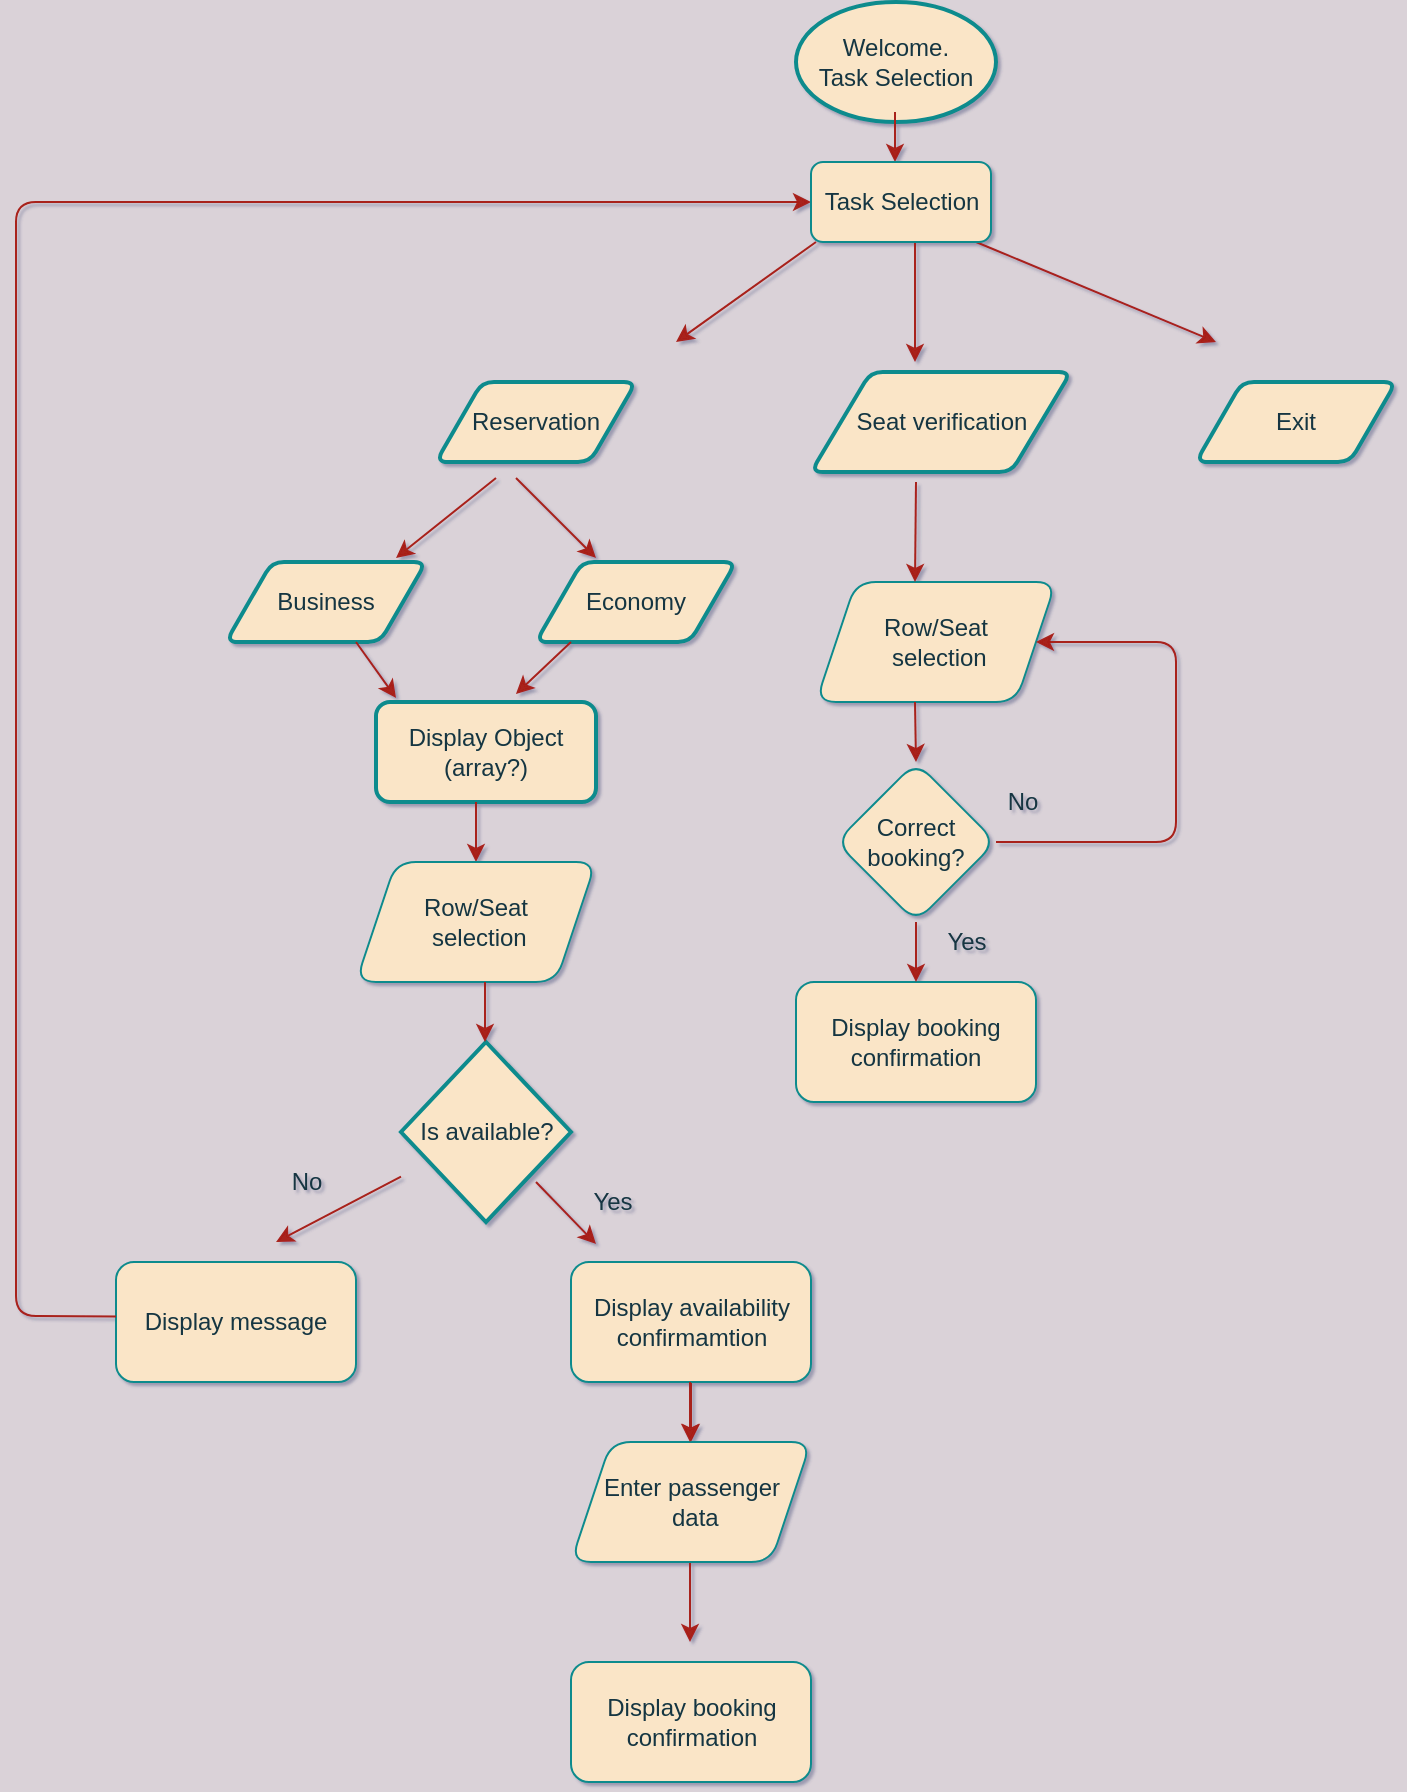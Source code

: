 <mxfile version="14.5.1" type="device"><diagram id="C5RBs43oDa-KdzZeNtuy" name="Page-1"><mxGraphModel dx="1086" dy="1549" grid="1" gridSize="11" guides="1" tooltips="1" connect="1" arrows="1" fold="1" page="1" pageScale="1" pageWidth="827" pageHeight="583" background="#DAD2D8" math="0" shadow="1"><root><mxCell id="WIyWlLk6GJQsqaUBKTNV-0"/><mxCell id="WIyWlLk6GJQsqaUBKTNV-1" parent="WIyWlLk6GJQsqaUBKTNV-0"/><mxCell id="gYbqhWF7YCpDFcE_-g-O-3" value="Welcome.&lt;br&gt;Task Selection" style="strokeWidth=2;html=1;shape=mxgraph.flowchart.start_1;whiteSpace=wrap;rounded=1;fillColor=#FAE5C7;strokeColor=#0F8B8D;fontColor=#143642;" parent="WIyWlLk6GJQsqaUBKTNV-1" vertex="1"><mxGeometry x="500" y="-30" width="100" height="60" as="geometry"/></mxCell><mxCell id="gYbqhWF7YCpDFcE_-g-O-5" value="" style="endArrow=classic;html=1;exitX=1;exitY=0.5;exitDx=0;exitDy=0;exitPerimeter=0;labelBackgroundColor=#DAD2D8;strokeColor=#A8201A;fontColor=#143642;" parent="WIyWlLk6GJQsqaUBKTNV-1" edge="1"><mxGeometry width="50" height="50" relative="1" as="geometry"><mxPoint x="510" y="90" as="sourcePoint"/><mxPoint x="440" y="140" as="targetPoint"/></mxGeometry></mxCell><mxCell id="gYbqhWF7YCpDFcE_-g-O-6" value="Exit" style="shape=parallelogram;html=1;strokeWidth=2;perimeter=parallelogramPerimeter;whiteSpace=wrap;arcSize=12;size=0.23;rounded=1;fillColor=#FAE5C7;strokeColor=#0F8B8D;fontColor=#143642;" parent="WIyWlLk6GJQsqaUBKTNV-1" vertex="1"><mxGeometry x="700" y="160" width="100" height="40" as="geometry"/></mxCell><mxCell id="gYbqhWF7YCpDFcE_-g-O-9" value="Display Object (array?)" style="whiteSpace=wrap;html=1;absoluteArcSize=1;arcSize=14;strokeWidth=2;rounded=1;fillColor=#FAE5C7;strokeColor=#0F8B8D;fontColor=#143642;" parent="WIyWlLk6GJQsqaUBKTNV-1" vertex="1"><mxGeometry x="290" y="320" width="110" height="50" as="geometry"/></mxCell><mxCell id="gYbqhWF7YCpDFcE_-g-O-11" value="" style="endArrow=classic;html=1;exitX=1;exitY=0.5;exitDx=0;exitDy=0;exitPerimeter=0;labelBackgroundColor=#DAD2D8;strokeColor=#A8201A;fontColor=#143642;" parent="WIyWlLk6GJQsqaUBKTNV-1" edge="1"><mxGeometry width="50" height="50" relative="1" as="geometry"><mxPoint x="559.5" y="90" as="sourcePoint"/><mxPoint x="559.5" y="150" as="targetPoint"/></mxGeometry></mxCell><mxCell id="gYbqhWF7YCpDFcE_-g-O-12" value="" style="endArrow=classic;html=1;labelBackgroundColor=#DAD2D8;strokeColor=#A8201A;fontColor=#143642;" parent="WIyWlLk6GJQsqaUBKTNV-1" edge="1"><mxGeometry width="50" height="50" relative="1" as="geometry"><mxPoint x="590" y="90" as="sourcePoint"/><mxPoint x="710" y="140" as="targetPoint"/></mxGeometry></mxCell><mxCell id="gYbqhWF7YCpDFcE_-g-O-13" value="" style="endArrow=classic;html=1;labelBackgroundColor=#DAD2D8;strokeColor=#A8201A;fontColor=#143642;" parent="WIyWlLk6GJQsqaUBKTNV-1" edge="1" source="FVni--Yn3H4rPxjHeRAa-11"><mxGeometry width="50" height="50" relative="1" as="geometry"><mxPoint x="270" y="570" as="sourcePoint"/><mxPoint x="240" y="590" as="targetPoint"/></mxGeometry></mxCell><mxCell id="FVni--Yn3H4rPxjHeRAa-0" value="Seat verification" style="shape=parallelogram;html=1;strokeWidth=2;perimeter=parallelogramPerimeter;whiteSpace=wrap;arcSize=12;size=0.23;rounded=1;fillColor=#FAE5C7;strokeColor=#0F8B8D;fontColor=#143642;" vertex="1" parent="WIyWlLk6GJQsqaUBKTNV-1"><mxGeometry x="507.5" y="155" width="130" height="50" as="geometry"/></mxCell><mxCell id="FVni--Yn3H4rPxjHeRAa-1" value="Reservation" style="shape=parallelogram;html=1;strokeWidth=2;perimeter=parallelogramPerimeter;whiteSpace=wrap;arcSize=12;size=0.23;rounded=1;fillColor=#FAE5C7;strokeColor=#0F8B8D;fontColor=#143642;" vertex="1" parent="WIyWlLk6GJQsqaUBKTNV-1"><mxGeometry x="320" y="160" width="100" height="40" as="geometry"/></mxCell><mxCell id="FVni--Yn3H4rPxjHeRAa-2" value="" style="endArrow=classic;html=1;exitX=1;exitY=0.5;exitDx=0;exitDy=0;exitPerimeter=0;labelBackgroundColor=#DAD2D8;strokeColor=#A8201A;fontColor=#143642;" edge="1" parent="WIyWlLk6GJQsqaUBKTNV-1"><mxGeometry width="50" height="50" relative="1" as="geometry"><mxPoint x="549.5" y="25" as="sourcePoint"/><mxPoint x="549.5" y="50" as="targetPoint"/></mxGeometry></mxCell><mxCell id="FVni--Yn3H4rPxjHeRAa-3" value="" style="endArrow=classic;html=1;exitX=1;exitY=0.5;exitDx=0;exitDy=0;exitPerimeter=0;labelBackgroundColor=#DAD2D8;strokeColor=#A8201A;fontColor=#143642;" edge="1" parent="WIyWlLk6GJQsqaUBKTNV-1"><mxGeometry width="50" height="50" relative="1" as="geometry"><mxPoint x="370" y="560" as="sourcePoint"/><mxPoint x="400" y="591" as="targetPoint"/></mxGeometry></mxCell><mxCell id="FVni--Yn3H4rPxjHeRAa-4" value="" style="endArrow=classic;html=1;exitX=1;exitY=0.5;exitDx=0;exitDy=0;exitPerimeter=0;entryX=0.85;entryY=0;entryDx=0;entryDy=0;entryPerimeter=0;labelBackgroundColor=#DAD2D8;strokeColor=#A8201A;fontColor=#143642;" edge="1" parent="WIyWlLk6GJQsqaUBKTNV-1"><mxGeometry width="50" height="50" relative="1" as="geometry"><mxPoint x="350" y="208" as="sourcePoint"/><mxPoint x="300" y="248" as="targetPoint"/></mxGeometry></mxCell><mxCell id="FVni--Yn3H4rPxjHeRAa-5" value="" style="endArrow=classic;html=1;exitX=1;exitY=0.5;exitDx=0;exitDy=0;exitPerimeter=0;labelBackgroundColor=#DAD2D8;strokeColor=#A8201A;fontColor=#143642;" edge="1" parent="WIyWlLk6GJQsqaUBKTNV-1"><mxGeometry width="50" height="50" relative="1" as="geometry"><mxPoint x="360" y="208" as="sourcePoint"/><mxPoint x="400" y="248" as="targetPoint"/></mxGeometry></mxCell><mxCell id="FVni--Yn3H4rPxjHeRAa-6" value="" style="endArrow=classic;html=1;exitX=1;exitY=0.5;exitDx=0;exitDy=0;exitPerimeter=0;labelBackgroundColor=#DAD2D8;strokeColor=#A8201A;fontColor=#143642;" edge="1" parent="WIyWlLk6GJQsqaUBKTNV-1" target="FVni--Yn3H4rPxjHeRAa-9"><mxGeometry width="50" height="50" relative="1" as="geometry"><mxPoint x="340" y="370" as="sourcePoint"/><mxPoint x="340" y="430" as="targetPoint"/></mxGeometry></mxCell><mxCell id="FVni--Yn3H4rPxjHeRAa-7" value="Economy" style="shape=parallelogram;html=1;strokeWidth=2;perimeter=parallelogramPerimeter;whiteSpace=wrap;arcSize=12;size=0.23;rounded=1;fillColor=#FAE5C7;strokeColor=#0F8B8D;fontColor=#143642;" vertex="1" parent="WIyWlLk6GJQsqaUBKTNV-1"><mxGeometry x="370" y="250" width="100" height="40" as="geometry"/></mxCell><mxCell id="FVni--Yn3H4rPxjHeRAa-8" value="Business" style="shape=parallelogram;html=1;strokeWidth=2;perimeter=parallelogramPerimeter;whiteSpace=wrap;arcSize=12;size=0.23;rounded=1;fillColor=#FAE5C7;strokeColor=#0F8B8D;fontColor=#143642;" vertex="1" parent="WIyWlLk6GJQsqaUBKTNV-1"><mxGeometry x="215" y="250" width="100" height="40" as="geometry"/></mxCell><mxCell id="FVni--Yn3H4rPxjHeRAa-9" value="Row/Seat&lt;br&gt;&amp;nbsp;selection&lt;br&gt;" style="shape=parallelogram;perimeter=parallelogramPerimeter;whiteSpace=wrap;html=1;fixedSize=1;rounded=1;fillColor=#FAE5C7;strokeColor=#0F8B8D;fontColor=#143642;" vertex="1" parent="WIyWlLk6GJQsqaUBKTNV-1"><mxGeometry x="280" y="400" width="120" height="60" as="geometry"/></mxCell><mxCell id="FVni--Yn3H4rPxjHeRAa-11" value="Is available?" style="strokeWidth=2;html=1;shape=mxgraph.flowchart.decision;whiteSpace=wrap;rounded=1;fillColor=#FAE5C7;strokeColor=#0F8B8D;fontColor=#143642;" vertex="1" parent="WIyWlLk6GJQsqaUBKTNV-1"><mxGeometry x="302.5" y="490" width="85" height="90" as="geometry"/></mxCell><mxCell id="FVni--Yn3H4rPxjHeRAa-12" value="Display message" style="whiteSpace=wrap;html=1;rounded=1;fillColor=#FAE5C7;strokeColor=#0F8B8D;fontColor=#143642;" vertex="1" parent="WIyWlLk6GJQsqaUBKTNV-1"><mxGeometry x="160" y="600" width="120" height="60" as="geometry"/></mxCell><mxCell id="FVni--Yn3H4rPxjHeRAa-28" value="" style="edgeStyle=orthogonalEdgeStyle;orthogonalLoop=1;jettySize=auto;html=1;labelBackgroundColor=#DAD2D8;strokeColor=#A8201A;fontColor=#143642;" edge="1" parent="WIyWlLk6GJQsqaUBKTNV-1" source="FVni--Yn3H4rPxjHeRAa-13" target="FVni--Yn3H4rPxjHeRAa-25"><mxGeometry relative="1" as="geometry"/></mxCell><mxCell id="FVni--Yn3H4rPxjHeRAa-13" value="Display availability confirmamtion" style="whiteSpace=wrap;html=1;rounded=1;fillColor=#FAE5C7;strokeColor=#0F8B8D;fontColor=#143642;" vertex="1" parent="WIyWlLk6GJQsqaUBKTNV-1"><mxGeometry x="387.5" y="600" width="120" height="60" as="geometry"/></mxCell><mxCell id="FVni--Yn3H4rPxjHeRAa-14" value="No" style="text;html=1;align=center;verticalAlign=middle;resizable=0;points=[];autosize=1;rounded=1;fontColor=#143642;" vertex="1" parent="WIyWlLk6GJQsqaUBKTNV-1"><mxGeometry x="240" y="550" width="30" height="20" as="geometry"/></mxCell><mxCell id="FVni--Yn3H4rPxjHeRAa-15" value="Yes" style="text;html=1;align=center;verticalAlign=middle;resizable=0;points=[];autosize=1;rounded=1;fontColor=#143642;" vertex="1" parent="WIyWlLk6GJQsqaUBKTNV-1"><mxGeometry x="387.5" y="560" width="40" height="20" as="geometry"/></mxCell><mxCell id="FVni--Yn3H4rPxjHeRAa-18" value="" style="endArrow=classic;html=1;labelBackgroundColor=#DAD2D8;strokeColor=#A8201A;fontColor=#143642;" edge="1" parent="WIyWlLk6GJQsqaUBKTNV-1"><mxGeometry width="50" height="50" relative="1" as="geometry"><mxPoint x="344.5" y="460" as="sourcePoint"/><mxPoint x="344.5" y="490" as="targetPoint"/></mxGeometry></mxCell><mxCell id="FVni--Yn3H4rPxjHeRAa-19" value="" style="endArrow=classic;html=1;entryX=0;entryY=0.5;entryDx=0;entryDy=0;labelBackgroundColor=#DAD2D8;strokeColor=#A8201A;fontColor=#143642;" edge="1" parent="WIyWlLk6GJQsqaUBKTNV-1" target="FVni--Yn3H4rPxjHeRAa-20"><mxGeometry width="50" height="50" relative="1" as="geometry"><mxPoint x="160" y="627.262" as="sourcePoint"/><mxPoint x="750" y="110" as="targetPoint"/><Array as="points"><mxPoint x="110" y="627"/><mxPoint x="110" y="70"/><mxPoint x="240" y="70"/></Array></mxGeometry></mxCell><mxCell id="FVni--Yn3H4rPxjHeRAa-20" value="&lt;span&gt;Task Selection&lt;/span&gt;" style="whiteSpace=wrap;html=1;rounded=1;fillColor=#FAE5C7;strokeColor=#0F8B8D;fontColor=#143642;" vertex="1" parent="WIyWlLk6GJQsqaUBKTNV-1"><mxGeometry x="507.5" y="50" width="90" height="40" as="geometry"/></mxCell><mxCell id="FVni--Yn3H4rPxjHeRAa-22" value="" style="endArrow=classic;html=1;entryX=0.091;entryY=-0.04;entryDx=0;entryDy=0;entryPerimeter=0;labelBackgroundColor=#DAD2D8;strokeColor=#A8201A;fontColor=#143642;" edge="1" parent="WIyWlLk6GJQsqaUBKTNV-1" target="gYbqhWF7YCpDFcE_-g-O-9"><mxGeometry width="50" height="50" relative="1" as="geometry"><mxPoint x="280" y="290" as="sourcePoint"/><mxPoint x="300" y="310" as="targetPoint"/></mxGeometry></mxCell><mxCell id="FVni--Yn3H4rPxjHeRAa-23" value="" style="endArrow=classic;html=1;labelBackgroundColor=#DAD2D8;strokeColor=#A8201A;fontColor=#143642;" edge="1" parent="WIyWlLk6GJQsqaUBKTNV-1"><mxGeometry width="50" height="50" relative="1" as="geometry"><mxPoint x="447" y="730" as="sourcePoint"/><mxPoint x="447" y="790" as="targetPoint"/></mxGeometry></mxCell><mxCell id="FVni--Yn3H4rPxjHeRAa-24" value="" style="endArrow=classic;html=1;labelBackgroundColor=#DAD2D8;strokeColor=#A8201A;fontColor=#143642;" edge="1" parent="WIyWlLk6GJQsqaUBKTNV-1"><mxGeometry width="50" height="50" relative="1" as="geometry"><mxPoint x="387.5" y="290" as="sourcePoint"/><mxPoint x="360" y="316" as="targetPoint"/></mxGeometry></mxCell><mxCell id="FVni--Yn3H4rPxjHeRAa-25" value="Enter passenger&lt;br&gt;&amp;nbsp;data" style="shape=parallelogram;perimeter=parallelogramPerimeter;whiteSpace=wrap;html=1;fixedSize=1;rounded=1;fillColor=#FAE5C7;strokeColor=#0F8B8D;fontColor=#143642;" vertex="1" parent="WIyWlLk6GJQsqaUBKTNV-1"><mxGeometry x="387.5" y="690" width="120" height="60" as="geometry"/></mxCell><mxCell id="FVni--Yn3H4rPxjHeRAa-26" value="Display booking confirmation" style="whiteSpace=wrap;html=1;rounded=1;fillColor=#FAE5C7;strokeColor=#0F8B8D;fontColor=#143642;" vertex="1" parent="WIyWlLk6GJQsqaUBKTNV-1"><mxGeometry x="387.5" y="800" width="120" height="60" as="geometry"/></mxCell><mxCell id="FVni--Yn3H4rPxjHeRAa-27" value="" style="endArrow=classic;html=1;labelBackgroundColor=#DAD2D8;strokeColor=#A8201A;fontColor=#143642;" edge="1" parent="WIyWlLk6GJQsqaUBKTNV-1"><mxGeometry width="50" height="50" relative="1" as="geometry"><mxPoint x="447" y="660" as="sourcePoint"/><mxPoint x="447" y="690" as="targetPoint"/></mxGeometry></mxCell><mxCell id="FVni--Yn3H4rPxjHeRAa-29" value="Row/Seat&lt;br&gt;&amp;nbsp;selection&lt;br&gt;" style="shape=parallelogram;perimeter=parallelogramPerimeter;whiteSpace=wrap;html=1;fixedSize=1;rounded=1;fillColor=#FAE5C7;strokeColor=#0F8B8D;fontColor=#143642;" vertex="1" parent="WIyWlLk6GJQsqaUBKTNV-1"><mxGeometry x="510" y="260" width="120" height="60" as="geometry"/></mxCell><mxCell id="FVni--Yn3H4rPxjHeRAa-30" value="Display booking confirmation" style="whiteSpace=wrap;html=1;rounded=1;fillColor=#FAE5C7;strokeColor=#0F8B8D;fontColor=#143642;" vertex="1" parent="WIyWlLk6GJQsqaUBKTNV-1"><mxGeometry x="500" y="460" width="120" height="60" as="geometry"/></mxCell><mxCell id="FVni--Yn3H4rPxjHeRAa-31" value="Correct booking?" style="rhombus;whiteSpace=wrap;html=1;rounded=1;fillColor=#FAE5C7;strokeColor=#0F8B8D;fontColor=#143642;" vertex="1" parent="WIyWlLk6GJQsqaUBKTNV-1"><mxGeometry x="520" y="350" width="80" height="80" as="geometry"/></mxCell><mxCell id="FVni--Yn3H4rPxjHeRAa-32" value="Yes" style="text;html=1;align=center;verticalAlign=middle;resizable=0;points=[];autosize=1;rounded=1;fontColor=#143642;" vertex="1" parent="WIyWlLk6GJQsqaUBKTNV-1"><mxGeometry x="565" y="430" width="40" height="20" as="geometry"/></mxCell><mxCell id="FVni--Yn3H4rPxjHeRAa-33" value="No" style="text;html=1;align=center;verticalAlign=middle;resizable=0;points=[];autosize=1;rounded=1;fontColor=#143642;" vertex="1" parent="WIyWlLk6GJQsqaUBKTNV-1"><mxGeometry x="597.5" y="360" width="30" height="20" as="geometry"/></mxCell><mxCell id="FVni--Yn3H4rPxjHeRAa-34" value="" style="endArrow=classic;html=1;entryX=0.5;entryY=0;entryDx=0;entryDy=0;labelBackgroundColor=#DAD2D8;strokeColor=#A8201A;fontColor=#143642;" edge="1" parent="WIyWlLk6GJQsqaUBKTNV-1" source="FVni--Yn3H4rPxjHeRAa-31" target="FVni--Yn3H4rPxjHeRAa-30"><mxGeometry width="50" height="50" relative="1" as="geometry"><mxPoint x="610" y="380" as="sourcePoint"/><mxPoint x="600" y="410" as="targetPoint"/></mxGeometry></mxCell><mxCell id="FVni--Yn3H4rPxjHeRAa-35" value="" style="endArrow=classic;html=1;exitX=1;exitY=0.5;exitDx=0;exitDy=0;entryX=1;entryY=0.5;entryDx=0;entryDy=0;labelBackgroundColor=#DAD2D8;strokeColor=#A8201A;fontColor=#143642;" edge="1" parent="WIyWlLk6GJQsqaUBKTNV-1" source="FVni--Yn3H4rPxjHeRAa-31" target="FVni--Yn3H4rPxjHeRAa-29"><mxGeometry width="50" height="50" relative="1" as="geometry"><mxPoint x="620" y="414" as="sourcePoint"/><mxPoint x="700" y="280" as="targetPoint"/><Array as="points"><mxPoint x="690" y="390"/><mxPoint x="690" y="290"/></Array></mxGeometry></mxCell><mxCell id="FVni--Yn3H4rPxjHeRAa-36" value="" style="endArrow=classic;html=1;labelBackgroundColor=#DAD2D8;strokeColor=#A8201A;fontColor=#143642;" edge="1" parent="WIyWlLk6GJQsqaUBKTNV-1"><mxGeometry width="50" height="50" relative="1" as="geometry"><mxPoint x="560" y="210" as="sourcePoint"/><mxPoint x="559.5" y="260" as="targetPoint"/></mxGeometry></mxCell><mxCell id="FVni--Yn3H4rPxjHeRAa-37" value="" style="endArrow=classic;html=1;labelBackgroundColor=#DAD2D8;strokeColor=#A8201A;fontColor=#143642;" edge="1" parent="WIyWlLk6GJQsqaUBKTNV-1"><mxGeometry width="50" height="50" relative="1" as="geometry"><mxPoint x="559.5" y="320" as="sourcePoint"/><mxPoint x="560" y="350" as="targetPoint"/></mxGeometry></mxCell></root></mxGraphModel></diagram></mxfile>